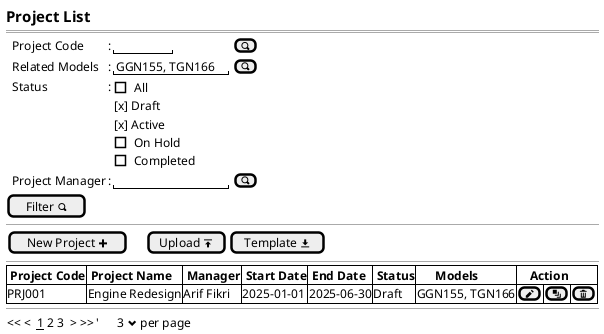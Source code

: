 @startsalt
{
  <size:15><b>Project List
  ==
  {
    .|Project Code      |: |"       "|[<&magnifying-glass>]|*
    .|Related Models    |: |"GGN155, TGN166"| [<&magnifying-glass>]|*
    .|Status |:|
    {
      [ ] All
      [x] Draft
      [x] Active
      [ ] On Hold
      [ ] Completed
    }|*
    .|Project Manager |: |"              "|[<&magnifying-glass>]|*
  }
  [Filter <&magnifying-glass>]|
  .
  --
  {
  [New Project <&plus>]||.|.|.|[Upload <&data-transfer-upload>]| [Template <&data-transfer-download>]|*
  }
  --
  {#
    |<b> Project Code    |<b> Project Name          |<b> Manager         |<b> Start Date |<b> End Date   |<b> Status     |<b>      Models     |<b>    Action |*|*|*|*|*|*|*
    | PRJ001            | Engine Redesign          | Arif Fikri         | 2025-01-01    | 2025-06-30    | Draft         | GGN155, TGN166     |[<&pencil>]|[<&layers>]|[<&trash>]|*
  }
  --
  {
  << <  __1__ 2 3  > >>  |'      3 <&chevron-bottom> per page |*
  }
}
@endsalt
